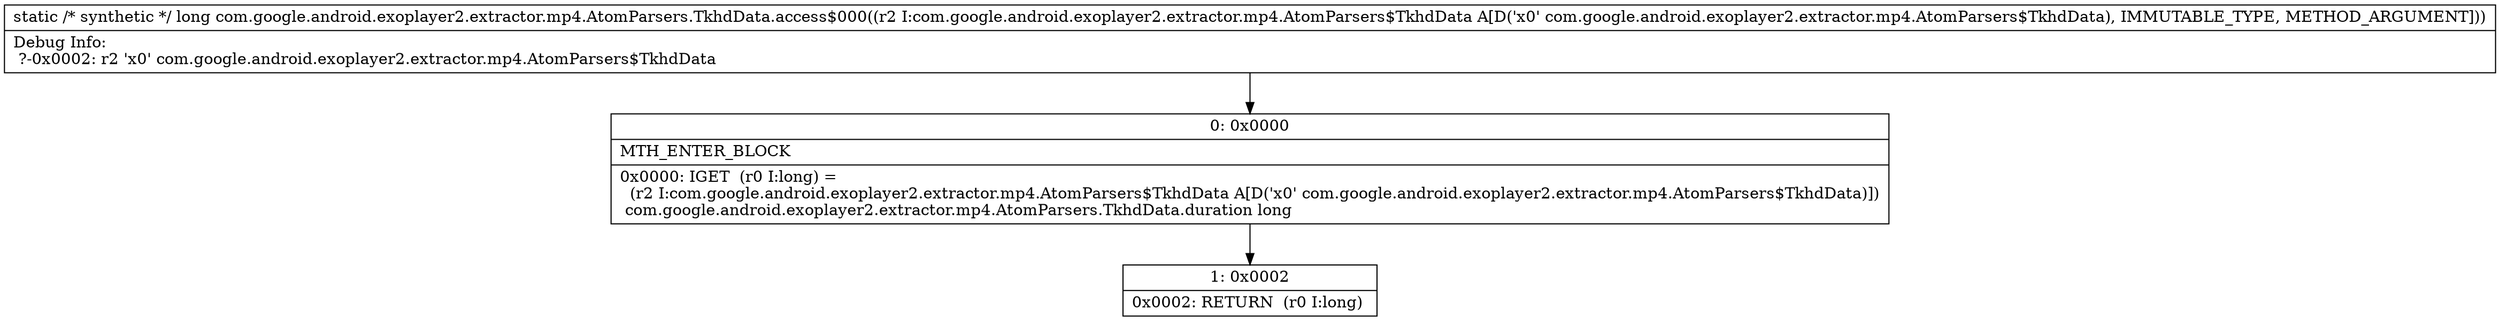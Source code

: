 digraph "CFG forcom.google.android.exoplayer2.extractor.mp4.AtomParsers.TkhdData.access$000(Lcom\/google\/android\/exoplayer2\/extractor\/mp4\/AtomParsers$TkhdData;)J" {
Node_0 [shape=record,label="{0\:\ 0x0000|MTH_ENTER_BLOCK\l|0x0000: IGET  (r0 I:long) = \l  (r2 I:com.google.android.exoplayer2.extractor.mp4.AtomParsers$TkhdData A[D('x0' com.google.android.exoplayer2.extractor.mp4.AtomParsers$TkhdData)])\l com.google.android.exoplayer2.extractor.mp4.AtomParsers.TkhdData.duration long \l}"];
Node_1 [shape=record,label="{1\:\ 0x0002|0x0002: RETURN  (r0 I:long) \l}"];
MethodNode[shape=record,label="{static \/* synthetic *\/ long com.google.android.exoplayer2.extractor.mp4.AtomParsers.TkhdData.access$000((r2 I:com.google.android.exoplayer2.extractor.mp4.AtomParsers$TkhdData A[D('x0' com.google.android.exoplayer2.extractor.mp4.AtomParsers$TkhdData), IMMUTABLE_TYPE, METHOD_ARGUMENT]))  | Debug Info:\l  ?\-0x0002: r2 'x0' com.google.android.exoplayer2.extractor.mp4.AtomParsers$TkhdData\l}"];
MethodNode -> Node_0;
Node_0 -> Node_1;
}

